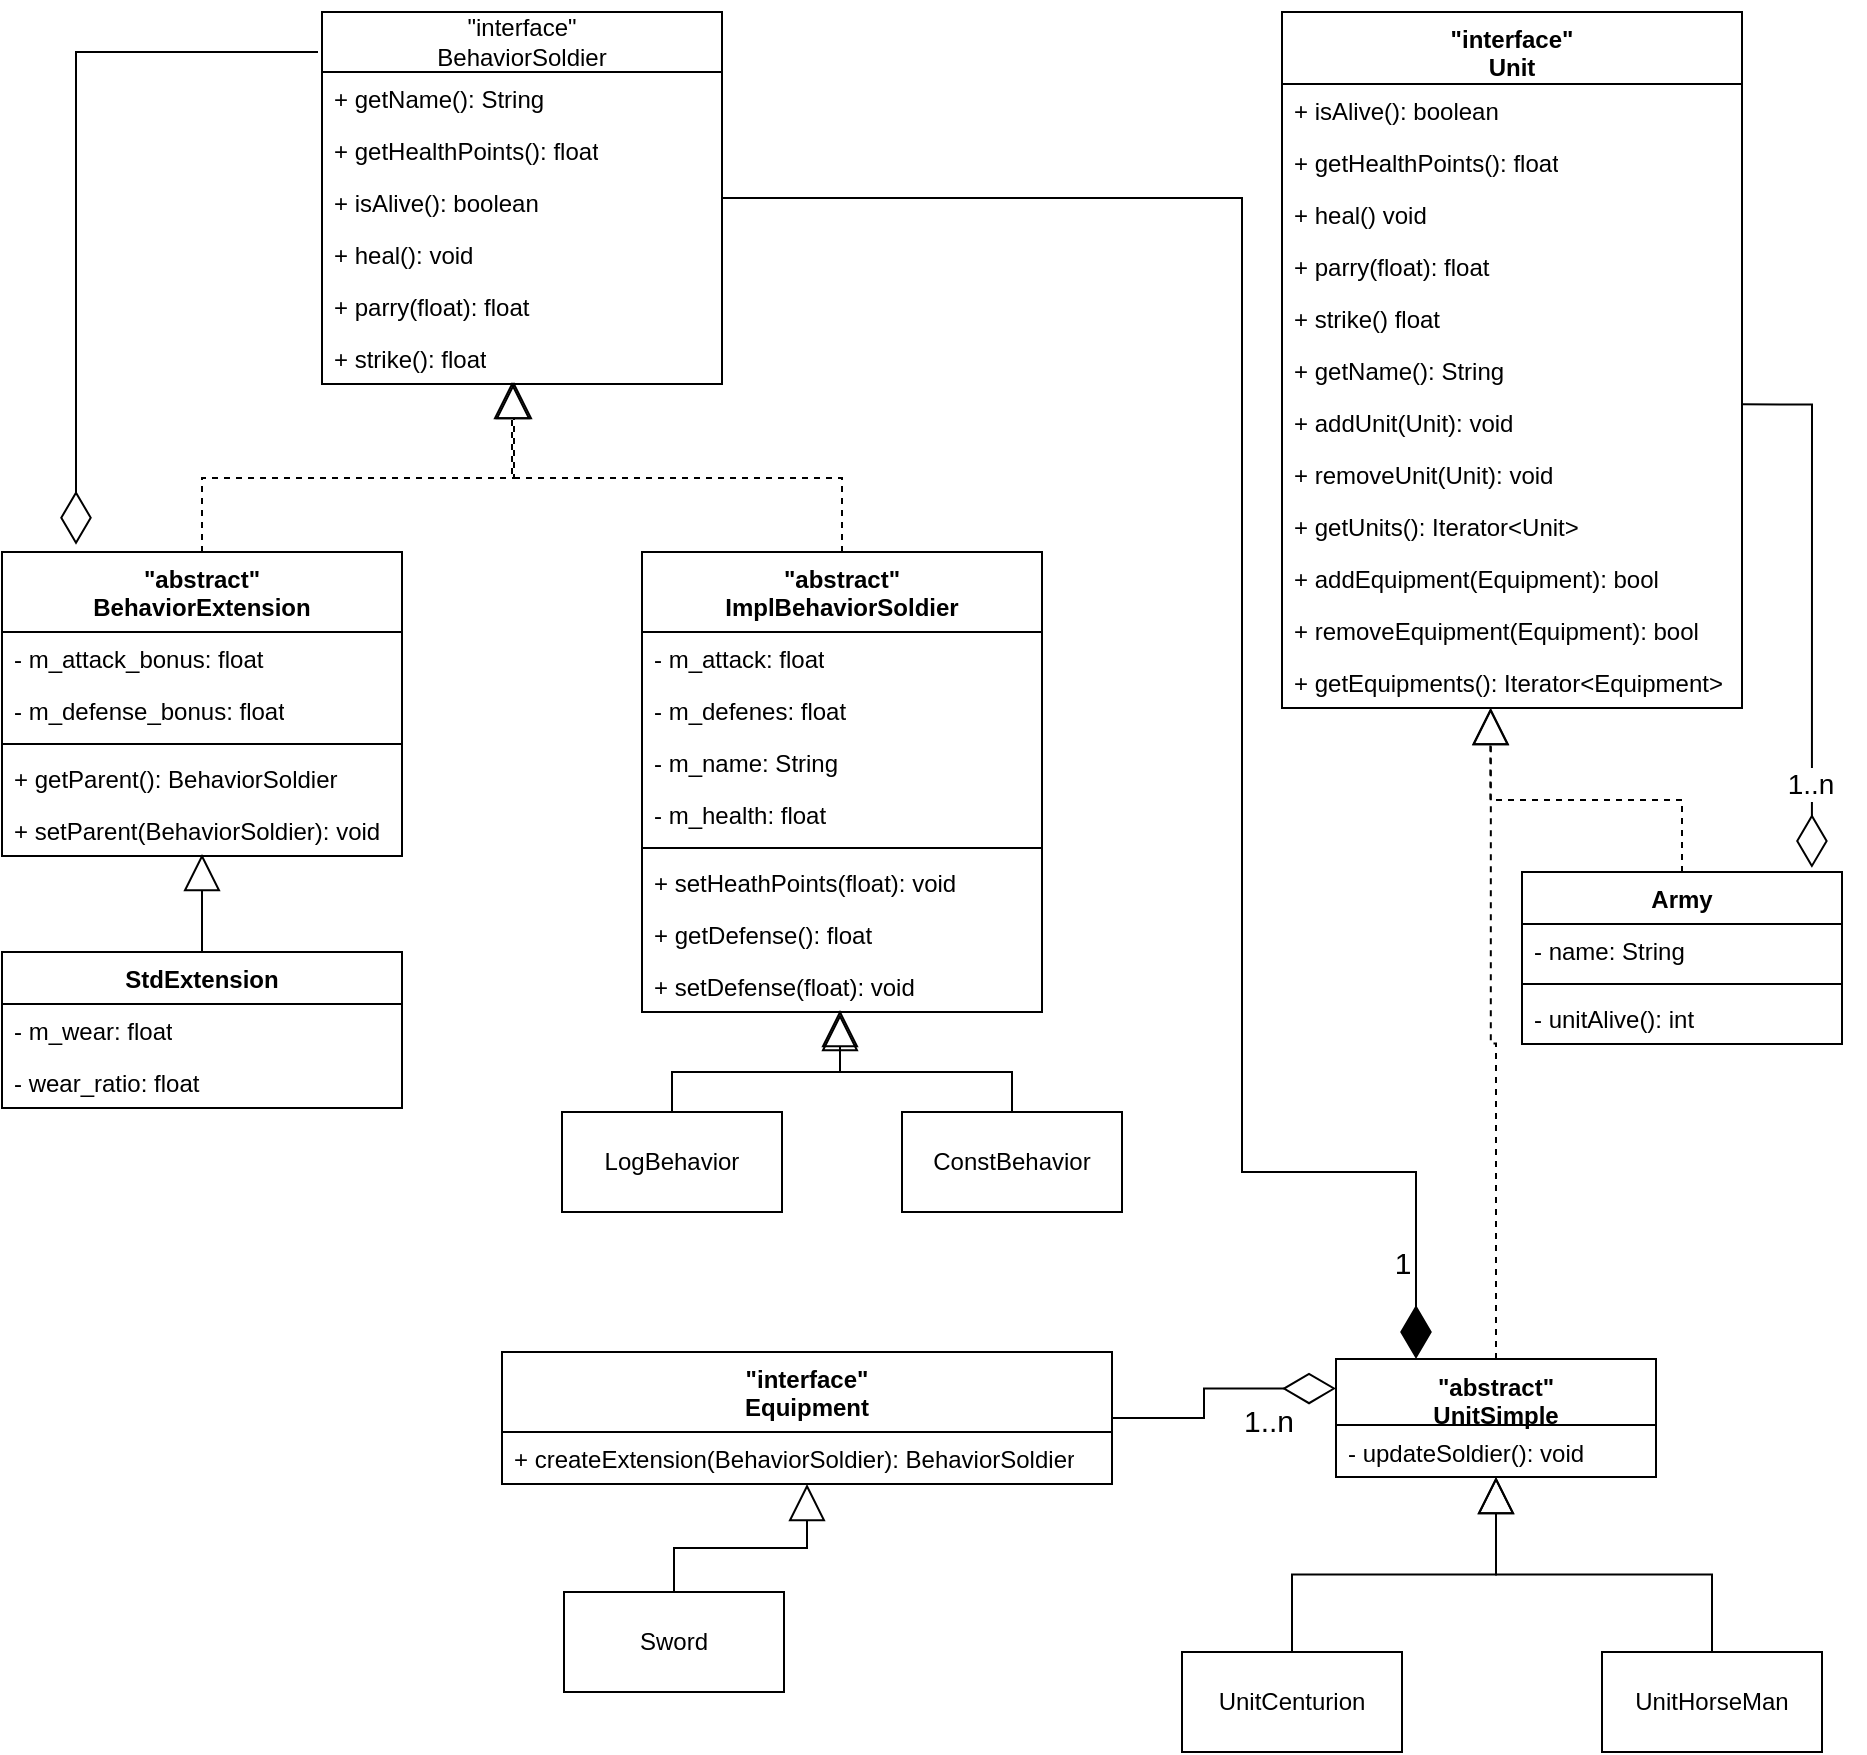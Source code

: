 <mxfile version="23.1.5" type="github">
  <diagram name="Page-1" id="Z5-nhu3z2-1RWP7_58Pt">
    <mxGraphModel dx="558" dy="915" grid="1" gridSize="10" guides="1" tooltips="1" connect="1" arrows="1" fold="1" page="1" pageScale="1" pageWidth="827" pageHeight="1169" math="0" shadow="0">
      <root>
        <mxCell id="0" />
        <mxCell id="1" parent="0" />
        <mxCell id="1bTuJp9kyKtGb-b3cUqm-32" style="edgeStyle=orthogonalEdgeStyle;rounded=0;orthogonalLoop=1;jettySize=auto;html=1;entryX=0.25;entryY=0;entryDx=0;entryDy=0;endArrow=diamondThin;endFill=1;endSize=24;" edge="1" parent="1" source="2JhY30viyIvxCO11C_Ji-1" target="1bTuJp9kyKtGb-b3cUqm-26">
          <mxGeometry relative="1" as="geometry">
            <Array as="points">
              <mxPoint x="620" y="103" />
              <mxPoint x="620" y="590" />
              <mxPoint x="707" y="590" />
            </Array>
          </mxGeometry>
        </mxCell>
        <mxCell id="1bTuJp9kyKtGb-b3cUqm-38" value="1" style="edgeLabel;html=1;align=center;verticalAlign=middle;resizable=0;points=[];fontSize=15;" vertex="1" connectable="0" parent="1bTuJp9kyKtGb-b3cUqm-32">
          <mxGeometry x="0.848" y="-3" relative="1" as="geometry">
            <mxPoint x="-4" y="22" as="offset" />
          </mxGeometry>
        </mxCell>
        <mxCell id="2JhY30viyIvxCO11C_Ji-1" value="&quot;interface&quot;&lt;div&gt;BehaviorSoldier&lt;/div&gt;" style="swimlane;fontStyle=0;childLayout=stackLayout;horizontal=1;startSize=30;fillColor=none;horizontalStack=0;resizeParent=1;resizeParentMax=0;resizeLast=0;collapsible=1;marginBottom=0;whiteSpace=wrap;html=1;" parent="1" vertex="1">
          <mxGeometry x="160" y="10" width="200" height="186" as="geometry" />
        </mxCell>
        <mxCell id="2JhY30viyIvxCO11C_Ji-2" value="+ getName(): String" style="text;strokeColor=none;fillColor=none;align=left;verticalAlign=top;spacingLeft=4;spacingRight=4;overflow=hidden;rotatable=0;points=[[0,0.5],[1,0.5]];portConstraint=eastwest;whiteSpace=wrap;html=1;" parent="2JhY30viyIvxCO11C_Ji-1" vertex="1">
          <mxGeometry y="30" width="200" height="26" as="geometry" />
        </mxCell>
        <mxCell id="2JhY30viyIvxCO11C_Ji-3" value="+ getHealthPoints(): float" style="text;strokeColor=none;fillColor=none;align=left;verticalAlign=top;spacingLeft=4;spacingRight=4;overflow=hidden;rotatable=0;points=[[0,0.5],[1,0.5]];portConstraint=eastwest;whiteSpace=wrap;html=1;" parent="2JhY30viyIvxCO11C_Ji-1" vertex="1">
          <mxGeometry y="56" width="200" height="26" as="geometry" />
        </mxCell>
        <mxCell id="2JhY30viyIvxCO11C_Ji-4" value="+ isAlive(): boolean" style="text;strokeColor=none;fillColor=none;align=left;verticalAlign=top;spacingLeft=4;spacingRight=4;overflow=hidden;rotatable=0;points=[[0,0.5],[1,0.5]];portConstraint=eastwest;whiteSpace=wrap;html=1;" parent="2JhY30viyIvxCO11C_Ji-1" vertex="1">
          <mxGeometry y="82" width="200" height="26" as="geometry" />
        </mxCell>
        <mxCell id="2JhY30viyIvxCO11C_Ji-5" value="+ heal(): void" style="text;strokeColor=none;fillColor=none;align=left;verticalAlign=top;spacingLeft=4;spacingRight=4;overflow=hidden;rotatable=0;points=[[0,0.5],[1,0.5]];portConstraint=eastwest;whiteSpace=wrap;html=1;" parent="2JhY30viyIvxCO11C_Ji-1" vertex="1">
          <mxGeometry y="108" width="200" height="26" as="geometry" />
        </mxCell>
        <mxCell id="2JhY30viyIvxCO11C_Ji-6" value="+ parry(float): float" style="text;strokeColor=none;fillColor=none;align=left;verticalAlign=top;spacingLeft=4;spacingRight=4;overflow=hidden;rotatable=0;points=[[0,0.5],[1,0.5]];portConstraint=eastwest;whiteSpace=wrap;html=1;" parent="2JhY30viyIvxCO11C_Ji-1" vertex="1">
          <mxGeometry y="134" width="200" height="26" as="geometry" />
        </mxCell>
        <mxCell id="2JhY30viyIvxCO11C_Ji-7" value="+ strike(): float" style="text;strokeColor=none;fillColor=none;align=left;verticalAlign=top;spacingLeft=4;spacingRight=4;overflow=hidden;rotatable=0;points=[[0,0.5],[1,0.5]];portConstraint=eastwest;whiteSpace=wrap;html=1;" parent="2JhY30viyIvxCO11C_Ji-1" vertex="1">
          <mxGeometry y="160" width="200" height="26" as="geometry" />
        </mxCell>
        <mxCell id="2JhY30viyIvxCO11C_Ji-8" value="&quot;abstract&quot;&lt;div&gt;ImplBehaviorSoldier&lt;br&gt;&lt;/div&gt;" style="swimlane;fontStyle=1;align=center;verticalAlign=top;childLayout=stackLayout;horizontal=1;startSize=40;horizontalStack=0;resizeParent=1;resizeParentMax=0;resizeLast=0;collapsible=1;marginBottom=0;whiteSpace=wrap;html=1;" parent="1" vertex="1">
          <mxGeometry x="320" y="280" width="200" height="230" as="geometry" />
        </mxCell>
        <mxCell id="2JhY30viyIvxCO11C_Ji-9" value="- m_attack: float" style="text;strokeColor=none;fillColor=none;align=left;verticalAlign=top;spacingLeft=4;spacingRight=4;overflow=hidden;rotatable=0;points=[[0,0.5],[1,0.5]];portConstraint=eastwest;whiteSpace=wrap;html=1;" parent="2JhY30viyIvxCO11C_Ji-8" vertex="1">
          <mxGeometry y="40" width="200" height="26" as="geometry" />
        </mxCell>
        <mxCell id="2JhY30viyIvxCO11C_Ji-14" value="- m_defenes: float" style="text;strokeColor=none;fillColor=none;align=left;verticalAlign=top;spacingLeft=4;spacingRight=4;overflow=hidden;rotatable=0;points=[[0,0.5],[1,0.5]];portConstraint=eastwest;whiteSpace=wrap;html=1;" parent="2JhY30viyIvxCO11C_Ji-8" vertex="1">
          <mxGeometry y="66" width="200" height="26" as="geometry" />
        </mxCell>
        <mxCell id="2JhY30viyIvxCO11C_Ji-15" value="- m_name: String" style="text;strokeColor=none;fillColor=none;align=left;verticalAlign=top;spacingLeft=4;spacingRight=4;overflow=hidden;rotatable=0;points=[[0,0.5],[1,0.5]];portConstraint=eastwest;whiteSpace=wrap;html=1;" parent="2JhY30viyIvxCO11C_Ji-8" vertex="1">
          <mxGeometry y="92" width="200" height="26" as="geometry" />
        </mxCell>
        <mxCell id="2JhY30viyIvxCO11C_Ji-16" value="- m_health: float" style="text;strokeColor=none;fillColor=none;align=left;verticalAlign=top;spacingLeft=4;spacingRight=4;overflow=hidden;rotatable=0;points=[[0,0.5],[1,0.5]];portConstraint=eastwest;whiteSpace=wrap;html=1;" parent="2JhY30viyIvxCO11C_Ji-8" vertex="1">
          <mxGeometry y="118" width="200" height="26" as="geometry" />
        </mxCell>
        <mxCell id="2JhY30viyIvxCO11C_Ji-10" value="" style="line;strokeWidth=1;fillColor=none;align=left;verticalAlign=middle;spacingTop=-1;spacingLeft=3;spacingRight=3;rotatable=0;labelPosition=right;points=[];portConstraint=eastwest;strokeColor=inherit;" parent="2JhY30viyIvxCO11C_Ji-8" vertex="1">
          <mxGeometry y="144" width="200" height="8" as="geometry" />
        </mxCell>
        <mxCell id="2JhY30viyIvxCO11C_Ji-11" value="+ setHeathPoints(float): void" style="text;strokeColor=none;fillColor=none;align=left;verticalAlign=top;spacingLeft=4;spacingRight=4;overflow=hidden;rotatable=0;points=[[0,0.5],[1,0.5]];portConstraint=eastwest;whiteSpace=wrap;html=1;" parent="2JhY30viyIvxCO11C_Ji-8" vertex="1">
          <mxGeometry y="152" width="200" height="26" as="geometry" />
        </mxCell>
        <mxCell id="2JhY30viyIvxCO11C_Ji-17" value="+ getDefense(): float" style="text;strokeColor=none;fillColor=none;align=left;verticalAlign=top;spacingLeft=4;spacingRight=4;overflow=hidden;rotatable=0;points=[[0,0.5],[1,0.5]];portConstraint=eastwest;whiteSpace=wrap;html=1;" parent="2JhY30viyIvxCO11C_Ji-8" vertex="1">
          <mxGeometry y="178" width="200" height="26" as="geometry" />
        </mxCell>
        <mxCell id="2JhY30viyIvxCO11C_Ji-18" value="+ setDefense(float): void" style="text;strokeColor=none;fillColor=none;align=left;verticalAlign=top;spacingLeft=4;spacingRight=4;overflow=hidden;rotatable=0;points=[[0,0.5],[1,0.5]];portConstraint=eastwest;whiteSpace=wrap;html=1;" parent="2JhY30viyIvxCO11C_Ji-8" vertex="1">
          <mxGeometry y="204" width="200" height="26" as="geometry" />
        </mxCell>
        <mxCell id="2JhY30viyIvxCO11C_Ji-19" value="LogBehavior" style="html=1;whiteSpace=wrap;" parent="1" vertex="1">
          <mxGeometry x="280" y="560" width="110" height="50" as="geometry" />
        </mxCell>
        <mxCell id="2JhY30viyIvxCO11C_Ji-20" value="ConstBehavior" style="html=1;whiteSpace=wrap;" parent="1" vertex="1">
          <mxGeometry x="450" y="560" width="110" height="50" as="geometry" />
        </mxCell>
        <mxCell id="2JhY30viyIvxCO11C_Ji-26" value="&quot;abstract&quot;&lt;div&gt;BehaviorExtension&lt;/div&gt;" style="swimlane;fontStyle=1;align=center;verticalAlign=top;childLayout=stackLayout;horizontal=1;startSize=40;horizontalStack=0;resizeParent=1;resizeParentMax=0;resizeLast=0;collapsible=1;marginBottom=0;whiteSpace=wrap;html=1;" parent="1" vertex="1">
          <mxGeometry y="280" width="200" height="152" as="geometry" />
        </mxCell>
        <mxCell id="2JhY30viyIvxCO11C_Ji-27" value="- m_attack_bonus: float" style="text;strokeColor=none;fillColor=none;align=left;verticalAlign=top;spacingLeft=4;spacingRight=4;overflow=hidden;rotatable=0;points=[[0,0.5],[1,0.5]];portConstraint=eastwest;whiteSpace=wrap;html=1;" parent="2JhY30viyIvxCO11C_Ji-26" vertex="1">
          <mxGeometry y="40" width="200" height="26" as="geometry" />
        </mxCell>
        <mxCell id="2JhY30viyIvxCO11C_Ji-30" value="- m_defense_bonus: float" style="text;strokeColor=none;fillColor=none;align=left;verticalAlign=top;spacingLeft=4;spacingRight=4;overflow=hidden;rotatable=0;points=[[0,0.5],[1,0.5]];portConstraint=eastwest;whiteSpace=wrap;html=1;" parent="2JhY30viyIvxCO11C_Ji-26" vertex="1">
          <mxGeometry y="66" width="200" height="26" as="geometry" />
        </mxCell>
        <mxCell id="2JhY30viyIvxCO11C_Ji-28" value="" style="line;strokeWidth=1;fillColor=none;align=left;verticalAlign=middle;spacingTop=-1;spacingLeft=3;spacingRight=3;rotatable=0;labelPosition=right;points=[];portConstraint=eastwest;strokeColor=inherit;" parent="2JhY30viyIvxCO11C_Ji-26" vertex="1">
          <mxGeometry y="92" width="200" height="8" as="geometry" />
        </mxCell>
        <mxCell id="2JhY30viyIvxCO11C_Ji-29" value="+ getParent(): BehaviorSoldier" style="text;strokeColor=none;fillColor=none;align=left;verticalAlign=top;spacingLeft=4;spacingRight=4;overflow=hidden;rotatable=0;points=[[0,0.5],[1,0.5]];portConstraint=eastwest;whiteSpace=wrap;html=1;" parent="2JhY30viyIvxCO11C_Ji-26" vertex="1">
          <mxGeometry y="100" width="200" height="26" as="geometry" />
        </mxCell>
        <mxCell id="2JhY30viyIvxCO11C_Ji-35" value="+ setParent(BehaviorSoldier): void" style="text;strokeColor=none;fillColor=none;align=left;verticalAlign=top;spacingLeft=4;spacingRight=4;overflow=hidden;rotatable=0;points=[[0,0.5],[1,0.5]];portConstraint=eastwest;whiteSpace=wrap;html=1;" parent="2JhY30viyIvxCO11C_Ji-26" vertex="1">
          <mxGeometry y="126" width="200" height="26" as="geometry" />
        </mxCell>
        <mxCell id="2JhY30viyIvxCO11C_Ji-34" value="" style="endArrow=diamondThin;endFill=0;endSize=24;html=1;rounded=0;entryX=0.185;entryY=-0.024;entryDx=0;entryDy=0;entryPerimeter=0;edgeStyle=orthogonalEdgeStyle;" parent="1" target="2JhY30viyIvxCO11C_Ji-26" edge="1">
          <mxGeometry width="160" relative="1" as="geometry">
            <mxPoint x="120" y="30" as="sourcePoint" />
            <mxPoint x="350" y="220" as="targetPoint" />
            <Array as="points">
              <mxPoint x="158" y="30" />
              <mxPoint x="37" y="30" />
            </Array>
          </mxGeometry>
        </mxCell>
        <mxCell id="2JhY30viyIvxCO11C_Ji-38" style="edgeStyle=orthogonalEdgeStyle;rounded=0;orthogonalLoop=1;jettySize=auto;html=1;entryX=0.495;entryY=1.038;entryDx=0;entryDy=0;entryPerimeter=0;endSize=16;endArrow=block;endFill=0;" parent="1" source="2JhY30viyIvxCO11C_Ji-20" target="2JhY30viyIvxCO11C_Ji-18" edge="1">
          <mxGeometry relative="1" as="geometry" />
        </mxCell>
        <mxCell id="2JhY30viyIvxCO11C_Ji-39" style="edgeStyle=orthogonalEdgeStyle;rounded=0;orthogonalLoop=1;jettySize=auto;html=1;entryX=0.495;entryY=0.962;entryDx=0;entryDy=0;entryPerimeter=0;endArrow=block;endFill=0;endSize=16;" parent="1" source="2JhY30viyIvxCO11C_Ji-19" target="2JhY30viyIvxCO11C_Ji-18" edge="1">
          <mxGeometry relative="1" as="geometry" />
        </mxCell>
        <mxCell id="2JhY30viyIvxCO11C_Ji-41" value="StdExtension" style="swimlane;fontStyle=1;align=center;verticalAlign=top;childLayout=stackLayout;horizontal=1;startSize=26;horizontalStack=0;resizeParent=1;resizeParentMax=0;resizeLast=0;collapsible=1;marginBottom=0;whiteSpace=wrap;html=1;" parent="1" vertex="1">
          <mxGeometry y="480" width="200" height="78" as="geometry" />
        </mxCell>
        <mxCell id="2JhY30viyIvxCO11C_Ji-46" value="- m_wear: float" style="text;strokeColor=none;fillColor=none;align=left;verticalAlign=top;spacingLeft=4;spacingRight=4;overflow=hidden;rotatable=0;points=[[0,0.5],[1,0.5]];portConstraint=eastwest;whiteSpace=wrap;html=1;" parent="2JhY30viyIvxCO11C_Ji-41" vertex="1">
          <mxGeometry y="26" width="200" height="26" as="geometry" />
        </mxCell>
        <mxCell id="2JhY30viyIvxCO11C_Ji-42" value="- wear_ratio: float" style="text;strokeColor=none;fillColor=none;align=left;verticalAlign=top;spacingLeft=4;spacingRight=4;overflow=hidden;rotatable=0;points=[[0,0.5],[1,0.5]];portConstraint=eastwest;whiteSpace=wrap;html=1;" parent="2JhY30viyIvxCO11C_Ji-41" vertex="1">
          <mxGeometry y="52" width="200" height="26" as="geometry" />
        </mxCell>
        <mxCell id="2JhY30viyIvxCO11C_Ji-47" style="edgeStyle=orthogonalEdgeStyle;rounded=0;orthogonalLoop=1;jettySize=auto;html=1;entryX=0.5;entryY=0.962;entryDx=0;entryDy=0;entryPerimeter=0;endArrow=block;endFill=0;endSize=16;" parent="1" source="2JhY30viyIvxCO11C_Ji-41" target="2JhY30viyIvxCO11C_Ji-35" edge="1">
          <mxGeometry relative="1" as="geometry" />
        </mxCell>
        <mxCell id="2JhY30viyIvxCO11C_Ji-48" style="edgeStyle=orthogonalEdgeStyle;rounded=0;orthogonalLoop=1;jettySize=auto;html=1;entryX=0.475;entryY=0.962;entryDx=0;entryDy=0;entryPerimeter=0;endSize=16;endArrow=block;endFill=0;dashed=1;" parent="1" source="2JhY30viyIvxCO11C_Ji-8" target="2JhY30viyIvxCO11C_Ji-7" edge="1">
          <mxGeometry relative="1" as="geometry" />
        </mxCell>
        <mxCell id="2JhY30viyIvxCO11C_Ji-49" style="edgeStyle=orthogonalEdgeStyle;rounded=0;orthogonalLoop=1;jettySize=auto;html=1;entryX=0.48;entryY=0.962;entryDx=0;entryDy=0;entryPerimeter=0;endSize=16;endArrow=block;endFill=0;dashed=1;" parent="1" source="2JhY30viyIvxCO11C_Ji-26" target="2JhY30viyIvxCO11C_Ji-7" edge="1">
          <mxGeometry relative="1" as="geometry" />
        </mxCell>
        <mxCell id="1bTuJp9kyKtGb-b3cUqm-1" value="&quot;interface&quot;&lt;br&gt;Unit" style="swimlane;fontStyle=1;align=center;verticalAlign=top;childLayout=stackLayout;horizontal=1;startSize=36;horizontalStack=0;resizeParent=1;resizeParentMax=0;resizeLast=0;collapsible=1;marginBottom=0;whiteSpace=wrap;html=1;" vertex="1" parent="1">
          <mxGeometry x="640" y="10" width="230" height="348" as="geometry" />
        </mxCell>
        <mxCell id="1bTuJp9kyKtGb-b3cUqm-2" value="+ isAlive(): boolean&lt;span style=&quot;white-space: pre;&quot;&gt;&#x9;&lt;/span&gt;" style="text;strokeColor=none;fillColor=none;align=left;verticalAlign=top;spacingLeft=4;spacingRight=4;overflow=hidden;rotatable=0;points=[[0,0.5],[1,0.5]];portConstraint=eastwest;whiteSpace=wrap;html=1;" vertex="1" parent="1bTuJp9kyKtGb-b3cUqm-1">
          <mxGeometry y="36" width="230" height="26" as="geometry" />
        </mxCell>
        <mxCell id="1bTuJp9kyKtGb-b3cUqm-5" value="+ getHealthPoints(): float" style="text;strokeColor=none;fillColor=none;align=left;verticalAlign=top;spacingLeft=4;spacingRight=4;overflow=hidden;rotatable=0;points=[[0,0.5],[1,0.5]];portConstraint=eastwest;whiteSpace=wrap;html=1;" vertex="1" parent="1bTuJp9kyKtGb-b3cUqm-1">
          <mxGeometry y="62" width="230" height="26" as="geometry" />
        </mxCell>
        <mxCell id="1bTuJp9kyKtGb-b3cUqm-6" value="+ heal() void" style="text;strokeColor=none;fillColor=none;align=left;verticalAlign=top;spacingLeft=4;spacingRight=4;overflow=hidden;rotatable=0;points=[[0,0.5],[1,0.5]];portConstraint=eastwest;whiteSpace=wrap;html=1;" vertex="1" parent="1bTuJp9kyKtGb-b3cUqm-1">
          <mxGeometry y="88" width="230" height="26" as="geometry" />
        </mxCell>
        <mxCell id="1bTuJp9kyKtGb-b3cUqm-7" value="+ parry(float): float" style="text;strokeColor=none;fillColor=none;align=left;verticalAlign=top;spacingLeft=4;spacingRight=4;overflow=hidden;rotatable=0;points=[[0,0.5],[1,0.5]];portConstraint=eastwest;whiteSpace=wrap;html=1;" vertex="1" parent="1bTuJp9kyKtGb-b3cUqm-1">
          <mxGeometry y="114" width="230" height="26" as="geometry" />
        </mxCell>
        <mxCell id="1bTuJp9kyKtGb-b3cUqm-8" value="+ strike() float" style="text;strokeColor=none;fillColor=none;align=left;verticalAlign=top;spacingLeft=4;spacingRight=4;overflow=hidden;rotatable=0;points=[[0,0.5],[1,0.5]];portConstraint=eastwest;whiteSpace=wrap;html=1;" vertex="1" parent="1bTuJp9kyKtGb-b3cUqm-1">
          <mxGeometry y="140" width="230" height="26" as="geometry" />
        </mxCell>
        <mxCell id="1bTuJp9kyKtGb-b3cUqm-9" value="+ getName(): String" style="text;strokeColor=none;fillColor=none;align=left;verticalAlign=top;spacingLeft=4;spacingRight=4;overflow=hidden;rotatable=0;points=[[0,0.5],[1,0.5]];portConstraint=eastwest;whiteSpace=wrap;html=1;" vertex="1" parent="1bTuJp9kyKtGb-b3cUqm-1">
          <mxGeometry y="166" width="230" height="26" as="geometry" />
        </mxCell>
        <mxCell id="1bTuJp9kyKtGb-b3cUqm-11" value="+ addUnit(Unit): void" style="text;strokeColor=none;fillColor=none;align=left;verticalAlign=top;spacingLeft=4;spacingRight=4;overflow=hidden;rotatable=0;points=[[0,0.5],[1,0.5]];portConstraint=eastwest;whiteSpace=wrap;html=1;" vertex="1" parent="1bTuJp9kyKtGb-b3cUqm-1">
          <mxGeometry y="192" width="230" height="26" as="geometry" />
        </mxCell>
        <mxCell id="1bTuJp9kyKtGb-b3cUqm-10" value="+ removeUnit(Unit): void" style="text;strokeColor=none;fillColor=none;align=left;verticalAlign=top;spacingLeft=4;spacingRight=4;overflow=hidden;rotatable=0;points=[[0,0.5],[1,0.5]];portConstraint=eastwest;whiteSpace=wrap;html=1;" vertex="1" parent="1bTuJp9kyKtGb-b3cUqm-1">
          <mxGeometry y="218" width="230" height="26" as="geometry" />
        </mxCell>
        <mxCell id="1bTuJp9kyKtGb-b3cUqm-12" value="+ getUnits(): Iterator&amp;lt;Unit&amp;gt;" style="text;strokeColor=none;fillColor=none;align=left;verticalAlign=top;spacingLeft=4;spacingRight=4;overflow=hidden;rotatable=0;points=[[0,0.5],[1,0.5]];portConstraint=eastwest;whiteSpace=wrap;html=1;" vertex="1" parent="1bTuJp9kyKtGb-b3cUqm-1">
          <mxGeometry y="244" width="230" height="26" as="geometry" />
        </mxCell>
        <mxCell id="1bTuJp9kyKtGb-b3cUqm-14" value="+ addEquipment(Equipment): bool" style="text;strokeColor=none;fillColor=none;align=left;verticalAlign=top;spacingLeft=4;spacingRight=4;overflow=hidden;rotatable=0;points=[[0,0.5],[1,0.5]];portConstraint=eastwest;whiteSpace=wrap;html=1;" vertex="1" parent="1bTuJp9kyKtGb-b3cUqm-1">
          <mxGeometry y="270" width="230" height="26" as="geometry" />
        </mxCell>
        <mxCell id="1bTuJp9kyKtGb-b3cUqm-15" value="+ removeEquipment(Equipment): bool" style="text;strokeColor=none;fillColor=none;align=left;verticalAlign=top;spacingLeft=4;spacingRight=4;overflow=hidden;rotatable=0;points=[[0,0.5],[1,0.5]];portConstraint=eastwest;whiteSpace=wrap;html=1;" vertex="1" parent="1bTuJp9kyKtGb-b3cUqm-1">
          <mxGeometry y="296" width="230" height="26" as="geometry" />
        </mxCell>
        <mxCell id="1bTuJp9kyKtGb-b3cUqm-13" value="+ getEquipments(): Iterator&amp;lt;Equipment&amp;gt;" style="text;strokeColor=none;fillColor=none;align=left;verticalAlign=top;spacingLeft=4;spacingRight=4;overflow=hidden;rotatable=0;points=[[0,0.5],[1,0.5]];portConstraint=eastwest;whiteSpace=wrap;html=1;" vertex="1" parent="1bTuJp9kyKtGb-b3cUqm-1">
          <mxGeometry y="322" width="230" height="26" as="geometry" />
        </mxCell>
        <mxCell id="1bTuJp9kyKtGb-b3cUqm-16" value="Army" style="swimlane;fontStyle=1;align=center;verticalAlign=top;childLayout=stackLayout;horizontal=1;startSize=26;horizontalStack=0;resizeParent=1;resizeParentMax=0;resizeLast=0;collapsible=1;marginBottom=0;whiteSpace=wrap;html=1;" vertex="1" parent="1">
          <mxGeometry x="760" y="440" width="160" height="86" as="geometry" />
        </mxCell>
        <mxCell id="1bTuJp9kyKtGb-b3cUqm-20" value="- name: String" style="text;strokeColor=none;fillColor=none;align=left;verticalAlign=top;spacingLeft=4;spacingRight=4;overflow=hidden;rotatable=0;points=[[0,0.5],[1,0.5]];portConstraint=eastwest;whiteSpace=wrap;html=1;" vertex="1" parent="1bTuJp9kyKtGb-b3cUqm-16">
          <mxGeometry y="26" width="160" height="26" as="geometry" />
        </mxCell>
        <mxCell id="1bTuJp9kyKtGb-b3cUqm-18" value="" style="line;strokeWidth=1;fillColor=none;align=left;verticalAlign=middle;spacingTop=-1;spacingLeft=3;spacingRight=3;rotatable=0;labelPosition=right;points=[];portConstraint=eastwest;strokeColor=inherit;" vertex="1" parent="1bTuJp9kyKtGb-b3cUqm-16">
          <mxGeometry y="52" width="160" height="8" as="geometry" />
        </mxCell>
        <mxCell id="1bTuJp9kyKtGb-b3cUqm-19" value="- unitAlive(): int" style="text;strokeColor=none;fillColor=none;align=left;verticalAlign=top;spacingLeft=4;spacingRight=4;overflow=hidden;rotatable=0;points=[[0,0.5],[1,0.5]];portConstraint=eastwest;whiteSpace=wrap;html=1;" vertex="1" parent="1bTuJp9kyKtGb-b3cUqm-16">
          <mxGeometry y="60" width="160" height="26" as="geometry" />
        </mxCell>
        <mxCell id="1bTuJp9kyKtGb-b3cUqm-22" style="edgeStyle=orthogonalEdgeStyle;rounded=0;orthogonalLoop=1;jettySize=auto;html=1;entryX=0.453;entryY=0.998;entryDx=0;entryDy=0;entryPerimeter=0;endArrow=block;endFill=0;endSize=16;dashed=1;" edge="1" parent="1" source="1bTuJp9kyKtGb-b3cUqm-16" target="1bTuJp9kyKtGb-b3cUqm-13">
          <mxGeometry relative="1" as="geometry" />
        </mxCell>
        <mxCell id="1bTuJp9kyKtGb-b3cUqm-24" style="edgeStyle=orthogonalEdgeStyle;rounded=0;orthogonalLoop=1;jettySize=auto;html=1;entryX=0.906;entryY=-0.024;entryDx=0;entryDy=0;entryPerimeter=0;exitX=1.001;exitY=0.161;exitDx=0;exitDy=0;exitPerimeter=0;endArrow=diamondThin;endFill=0;endSize=24;" edge="1" parent="1" source="1bTuJp9kyKtGb-b3cUqm-11" target="1bTuJp9kyKtGb-b3cUqm-16">
          <mxGeometry relative="1" as="geometry" />
        </mxCell>
        <mxCell id="1bTuJp9kyKtGb-b3cUqm-25" value="1..n" style="edgeLabel;html=1;align=center;verticalAlign=middle;resizable=0;points=[];fontSize=14;" vertex="1" connectable="0" parent="1bTuJp9kyKtGb-b3cUqm-24">
          <mxGeometry x="0.491" y="-1" relative="1" as="geometry">
            <mxPoint y="26" as="offset" />
          </mxGeometry>
        </mxCell>
        <mxCell id="1bTuJp9kyKtGb-b3cUqm-26" value="&quot;abstract&quot;&lt;br&gt;UnitSimple" style="swimlane;fontStyle=1;align=center;verticalAlign=top;childLayout=stackLayout;horizontal=1;startSize=33;horizontalStack=0;resizeParent=1;resizeParentMax=0;resizeLast=0;collapsible=1;marginBottom=0;whiteSpace=wrap;html=1;" vertex="1" parent="1">
          <mxGeometry x="667" y="683.5" width="160" height="59" as="geometry" />
        </mxCell>
        <mxCell id="1bTuJp9kyKtGb-b3cUqm-29" value="- updateSoldier(): void" style="text;strokeColor=none;fillColor=none;align=left;verticalAlign=top;spacingLeft=4;spacingRight=4;overflow=hidden;rotatable=0;points=[[0,0.5],[1,0.5]];portConstraint=eastwest;whiteSpace=wrap;html=1;" vertex="1" parent="1bTuJp9kyKtGb-b3cUqm-26">
          <mxGeometry y="33" width="160" height="26" as="geometry" />
        </mxCell>
        <mxCell id="1bTuJp9kyKtGb-b3cUqm-31" style="edgeStyle=orthogonalEdgeStyle;rounded=0;orthogonalLoop=1;jettySize=auto;html=1;exitX=0.5;exitY=0;exitDx=0;exitDy=0;entryX=0.454;entryY=0.998;entryDx=0;entryDy=0;entryPerimeter=0;endArrow=block;endFill=0;strokeWidth=1;endSize=16;dashed=1;" edge="1" parent="1" source="1bTuJp9kyKtGb-b3cUqm-26" target="1bTuJp9kyKtGb-b3cUqm-13">
          <mxGeometry relative="1" as="geometry" />
        </mxCell>
        <mxCell id="1bTuJp9kyKtGb-b3cUqm-40" style="edgeStyle=orthogonalEdgeStyle;rounded=0;orthogonalLoop=1;jettySize=auto;html=1;entryX=0;entryY=0.25;entryDx=0;entryDy=0;endArrow=diamondThin;endFill=0;endSize=24;" edge="1" parent="1" source="1bTuJp9kyKtGb-b3cUqm-33" target="1bTuJp9kyKtGb-b3cUqm-26">
          <mxGeometry relative="1" as="geometry" />
        </mxCell>
        <mxCell id="1bTuJp9kyKtGb-b3cUqm-41" value="1..n" style="edgeLabel;html=1;align=center;verticalAlign=middle;resizable=0;points=[];fontSize=15;" vertex="1" connectable="0" parent="1bTuJp9kyKtGb-b3cUqm-40">
          <mxGeometry x="0.626" y="-1" relative="1" as="geometry">
            <mxPoint x="-11" y="14" as="offset" />
          </mxGeometry>
        </mxCell>
        <mxCell id="1bTuJp9kyKtGb-b3cUqm-33" value="&quot;interface&quot;&lt;br&gt;Equipment" style="swimlane;fontStyle=1;align=center;verticalAlign=top;childLayout=stackLayout;horizontal=1;startSize=40;horizontalStack=0;resizeParent=1;resizeParentMax=0;resizeLast=0;collapsible=1;marginBottom=0;whiteSpace=wrap;html=1;" vertex="1" parent="1">
          <mxGeometry x="250" y="680" width="305" height="66" as="geometry" />
        </mxCell>
        <mxCell id="1bTuJp9kyKtGb-b3cUqm-36" value="+ createExtension(BehaviorSoldier): BehaviorSoldier" style="text;strokeColor=none;fillColor=none;align=left;verticalAlign=top;spacingLeft=4;spacingRight=4;overflow=hidden;rotatable=0;points=[[0,0.5],[1,0.5]];portConstraint=eastwest;whiteSpace=wrap;html=1;" vertex="1" parent="1bTuJp9kyKtGb-b3cUqm-33">
          <mxGeometry y="40" width="305" height="26" as="geometry" />
        </mxCell>
        <mxCell id="1bTuJp9kyKtGb-b3cUqm-44" style="edgeStyle=orthogonalEdgeStyle;rounded=0;orthogonalLoop=1;jettySize=auto;html=1;endSize=16;endArrow=block;endFill=0;" edge="1" parent="1" source="1bTuJp9kyKtGb-b3cUqm-42" target="1bTuJp9kyKtGb-b3cUqm-26">
          <mxGeometry relative="1" as="geometry" />
        </mxCell>
        <mxCell id="1bTuJp9kyKtGb-b3cUqm-42" value="UnitCenturion" style="html=1;whiteSpace=wrap;" vertex="1" parent="1">
          <mxGeometry x="590" y="830" width="110" height="50" as="geometry" />
        </mxCell>
        <mxCell id="1bTuJp9kyKtGb-b3cUqm-45" style="edgeStyle=orthogonalEdgeStyle;rounded=0;orthogonalLoop=1;jettySize=auto;html=1;exitX=0.5;exitY=0;exitDx=0;exitDy=0;endSize=16;endArrow=block;endFill=0;" edge="1" parent="1" source="1bTuJp9kyKtGb-b3cUqm-43" target="1bTuJp9kyKtGb-b3cUqm-26">
          <mxGeometry relative="1" as="geometry" />
        </mxCell>
        <mxCell id="1bTuJp9kyKtGb-b3cUqm-43" value="UnitHorseMan" style="html=1;whiteSpace=wrap;" vertex="1" parent="1">
          <mxGeometry x="800" y="830" width="110" height="50" as="geometry" />
        </mxCell>
        <mxCell id="1bTuJp9kyKtGb-b3cUqm-49" style="edgeStyle=orthogonalEdgeStyle;rounded=0;orthogonalLoop=1;jettySize=auto;html=1;endSize=16;endArrow=block;endFill=0;" edge="1" parent="1" source="1bTuJp9kyKtGb-b3cUqm-48" target="1bTuJp9kyKtGb-b3cUqm-33">
          <mxGeometry relative="1" as="geometry" />
        </mxCell>
        <mxCell id="1bTuJp9kyKtGb-b3cUqm-48" value="Sword" style="html=1;whiteSpace=wrap;" vertex="1" parent="1">
          <mxGeometry x="281" y="800" width="110" height="50" as="geometry" />
        </mxCell>
      </root>
    </mxGraphModel>
  </diagram>
</mxfile>
